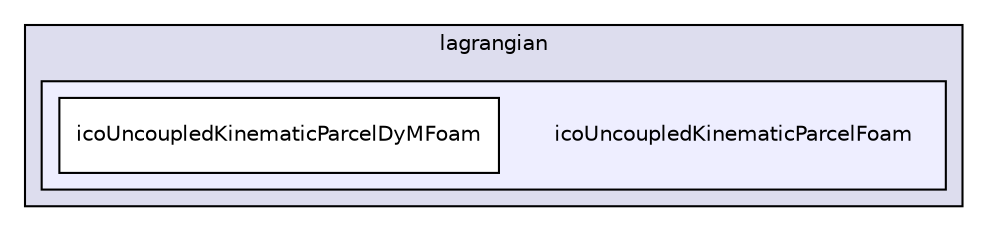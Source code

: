 digraph "applications/solvers/lagrangian/icoUncoupledKinematicParcelFoam" {
  bgcolor=transparent;
  compound=true
  node [ fontsize="10", fontname="Helvetica"];
  edge [ labelfontsize="10", labelfontname="Helvetica"];
  subgraph clusterdir_9e1aaabb0e6f6026c8abb09c4d63ec18 {
    graph [ bgcolor="#ddddee", pencolor="black", label="lagrangian" fontname="Helvetica", fontsize="10", URL="dir_9e1aaabb0e6f6026c8abb09c4d63ec18.html"]
  subgraph clusterdir_1b6d7312c3b78f2facedece3f22c13dd {
    graph [ bgcolor="#eeeeff", pencolor="black", label="" URL="dir_1b6d7312c3b78f2facedece3f22c13dd.html"];
    dir_1b6d7312c3b78f2facedece3f22c13dd [shape=plaintext label="icoUncoupledKinematicParcelFoam"];
    dir_fdc47220d54a73bc7ec593764d4e027d [shape=box label="icoUncoupledKinematicParcelDyMFoam" color="black" fillcolor="white" style="filled" URL="dir_fdc47220d54a73bc7ec593764d4e027d.html"];
  }
  }
}
